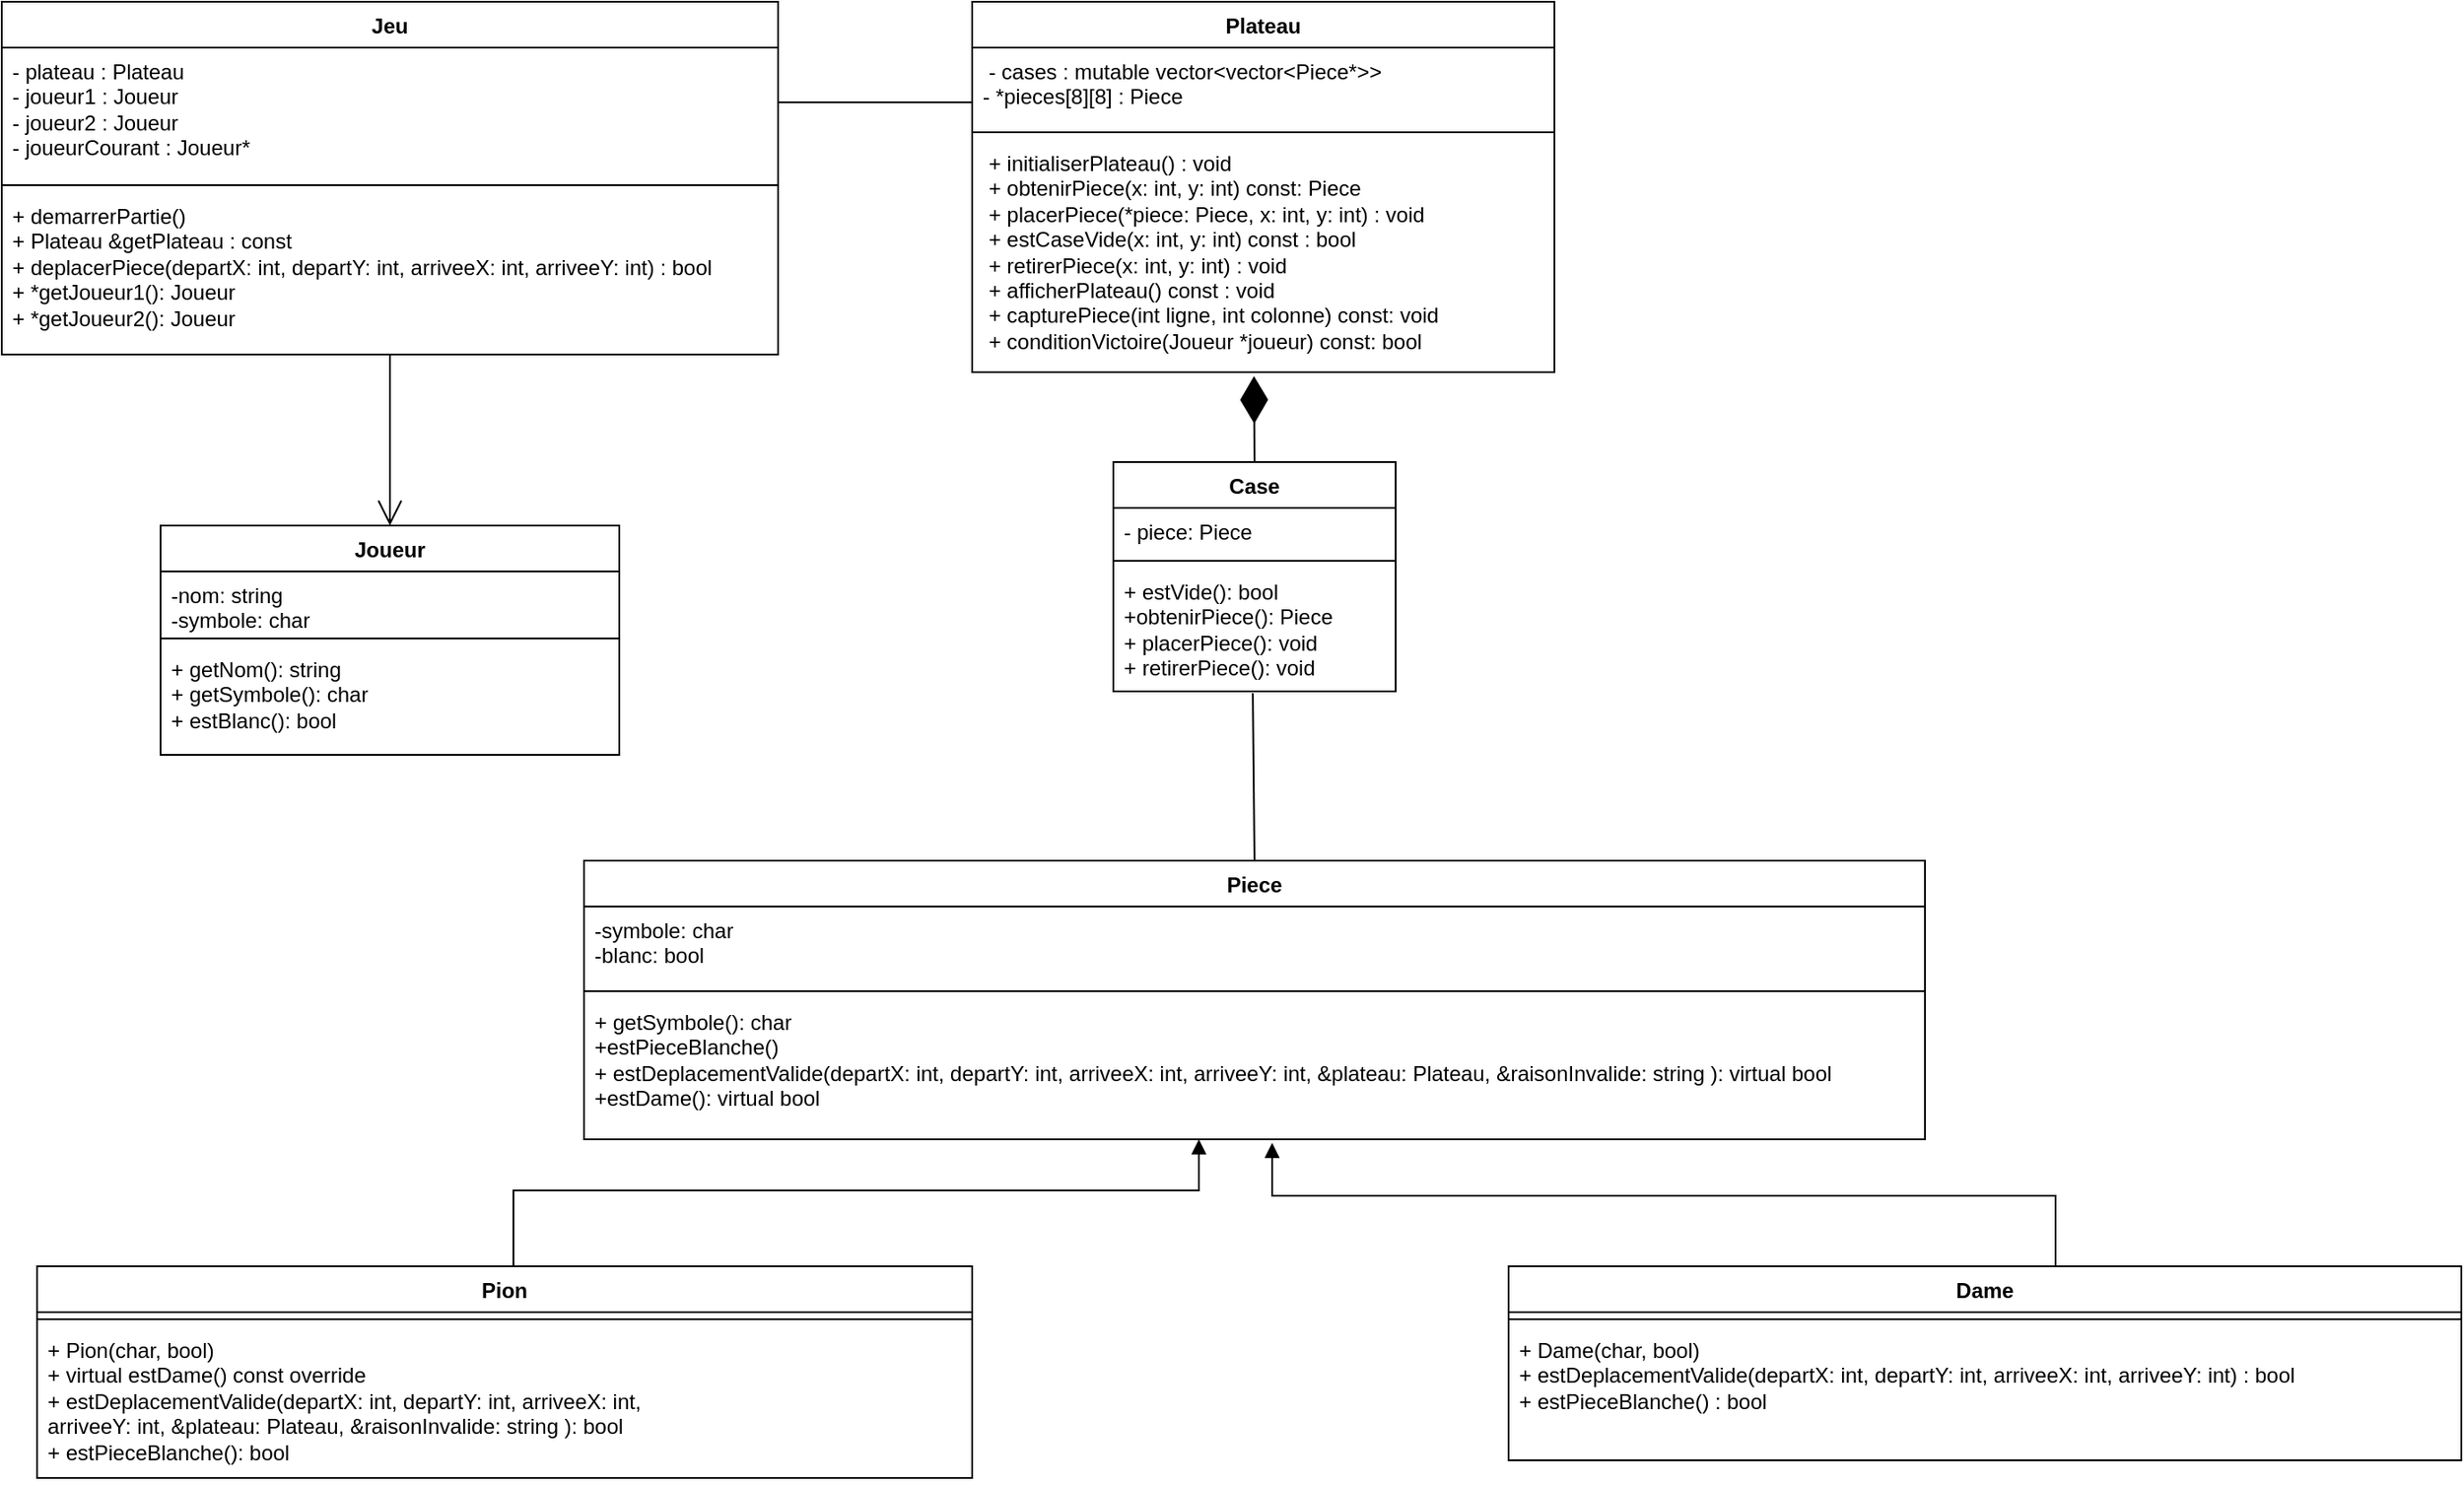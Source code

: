 <mxfile version="24.4.0" type="device">
  <diagram name="Page-1" id="WzTiOs17T8lz-xMgskoK">
    <mxGraphModel dx="2714" dy="1199" grid="1" gridSize="10" guides="1" tooltips="1" connect="1" arrows="1" fold="1" page="1" pageScale="1" pageWidth="827" pageHeight="1169" math="0" shadow="0">
      <root>
        <mxCell id="0" />
        <mxCell id="1" parent="0" />
        <mxCell id="apYhf3He9HpOIiwQHj02-1" value="Jeu" style="swimlane;fontStyle=1;align=center;verticalAlign=top;childLayout=stackLayout;horizontal=1;startSize=26;horizontalStack=0;resizeParent=1;resizeParentMax=0;resizeLast=0;collapsible=1;marginBottom=0;whiteSpace=wrap;html=1;" parent="1" vertex="1">
          <mxGeometry x="-440" y="43" width="440" height="200" as="geometry" />
        </mxCell>
        <mxCell id="apYhf3He9HpOIiwQHj02-2" value="- plateau : Plateau&amp;nbsp;&amp;nbsp;&amp;nbsp;&amp;nbsp;&amp;nbsp;&amp;nbsp;&amp;nbsp;&amp;nbsp;&amp;nbsp;&amp;nbsp;&amp;nbsp;&amp;nbsp;&amp;nbsp;&amp;nbsp;&amp;nbsp;&amp;nbsp;&amp;nbsp;&amp;nbsp;&amp;nbsp; &lt;br&gt;- joueur1 : Joueur&amp;nbsp;&amp;nbsp;&amp;nbsp;&amp;nbsp;&amp;nbsp;&amp;nbsp;&amp;nbsp;&amp;nbsp;&amp;nbsp;&amp;nbsp;&amp;nbsp;&amp;nbsp;&amp;nbsp;&amp;nbsp;&amp;nbsp;&amp;nbsp;&amp;nbsp;&amp;nbsp;&amp;nbsp;&amp;nbsp; &lt;br&gt;- joueur2 : Joueur&amp;nbsp;&amp;nbsp;&amp;nbsp;&amp;nbsp;&amp;nbsp;&amp;nbsp;&amp;nbsp;&amp;nbsp;&amp;nbsp;&amp;nbsp;&amp;nbsp;&amp;nbsp;&amp;nbsp;&amp;nbsp;&amp;nbsp;&amp;nbsp;&amp;nbsp;&amp;nbsp;&amp;nbsp;&amp;nbsp; &lt;br&gt;- joueurCourant : Joueur*&amp;nbsp; " style="text;strokeColor=none;fillColor=none;align=left;verticalAlign=top;spacingLeft=4;spacingRight=4;overflow=hidden;rotatable=0;points=[[0,0.5],[1,0.5]];portConstraint=eastwest;whiteSpace=wrap;html=1;" parent="apYhf3He9HpOIiwQHj02-1" vertex="1">
          <mxGeometry y="26" width="440" height="74" as="geometry" />
        </mxCell>
        <mxCell id="apYhf3He9HpOIiwQHj02-3" value="" style="line;strokeWidth=1;fillColor=none;align=left;verticalAlign=middle;spacingTop=-1;spacingLeft=3;spacingRight=3;rotatable=0;labelPosition=right;points=[];portConstraint=eastwest;strokeColor=inherit;" parent="apYhf3He9HpOIiwQHj02-1" vertex="1">
          <mxGeometry y="100" width="440" height="8" as="geometry" />
        </mxCell>
        <mxCell id="apYhf3He9HpOIiwQHj02-4" value="&lt;div&gt;+ demarrerPartie()&amp;nbsp;&amp;nbsp;&lt;/div&gt;&lt;div&gt;+ Plateau &amp;amp;getPlateau : const &amp;nbsp;&amp;nbsp;&amp;nbsp;&amp;nbsp;&amp;nbsp;&amp;nbsp;&amp;nbsp;&amp;nbsp;&amp;nbsp;&amp;nbsp;&amp;nbsp;&amp;nbsp;&amp;nbsp;&amp;nbsp;&amp;nbsp;&amp;nbsp; &lt;/div&gt;+ deplacerPiece(departX: int, departY: int, arriveeX: int, arriveeY: int) : bool &amp;nbsp;&amp;nbsp; &lt;br&gt;&lt;div&gt;+ *getJoueur1(): Joueur&lt;/div&gt;&lt;div&gt;+ *getJoueur2(): Joueur&lt;/div&gt;" style="text;strokeColor=none;fillColor=none;align=left;verticalAlign=top;spacingLeft=4;spacingRight=4;overflow=hidden;rotatable=0;points=[[0,0.5],[1,0.5]];portConstraint=eastwest;whiteSpace=wrap;html=1;" parent="apYhf3He9HpOIiwQHj02-1" vertex="1">
          <mxGeometry y="108" width="440" height="92" as="geometry" />
        </mxCell>
        <mxCell id="apYhf3He9HpOIiwQHj02-5" value="Plateau" style="swimlane;fontStyle=1;align=center;verticalAlign=top;childLayout=stackLayout;horizontal=1;startSize=26;horizontalStack=0;resizeParent=1;resizeParentMax=0;resizeLast=0;collapsible=1;marginBottom=0;whiteSpace=wrap;html=1;" parent="1" vertex="1">
          <mxGeometry x="110" y="43" width="330" height="210" as="geometry" />
        </mxCell>
        <mxCell id="apYhf3He9HpOIiwQHj02-6" value="&lt;div&gt;&amp;nbsp;- cases : mutable vector&amp;lt;vector&amp;lt;Piece*&amp;gt;&amp;gt;&lt;/div&gt;&lt;div&gt;- *pieces[8][8] : Piece &amp;nbsp;&amp;nbsp;&amp;nbsp;&amp;nbsp;&amp;nbsp;&amp;nbsp;&amp;nbsp;&amp;nbsp;&amp;nbsp;&amp;nbsp;&amp;nbsp;&amp;nbsp;&amp;nbsp;&amp;nbsp;&amp;nbsp; &lt;br&gt;&lt;br&gt;&lt;/div&gt;" style="text;strokeColor=none;fillColor=none;align=left;verticalAlign=top;spacingLeft=4;spacingRight=4;overflow=hidden;rotatable=0;points=[[0,0.5],[1,0.5]];portConstraint=eastwest;whiteSpace=wrap;html=1;" parent="apYhf3He9HpOIiwQHj02-5" vertex="1">
          <mxGeometry y="26" width="330" height="44" as="geometry" />
        </mxCell>
        <mxCell id="apYhf3He9HpOIiwQHj02-7" value="" style="line;strokeWidth=1;fillColor=none;align=left;verticalAlign=middle;spacingTop=-1;spacingLeft=3;spacingRight=3;rotatable=0;labelPosition=right;points=[];portConstraint=eastwest;strokeColor=inherit;" parent="apYhf3He9HpOIiwQHj02-5" vertex="1">
          <mxGeometry y="70" width="330" height="8" as="geometry" />
        </mxCell>
        <mxCell id="apYhf3He9HpOIiwQHj02-8" value="&amp;nbsp;+ initialiserPlateau() : void &amp;nbsp;&amp;nbsp;&amp;nbsp;&amp;nbsp;&amp;nbsp;&amp;nbsp;&amp;nbsp;&amp;nbsp;&amp;nbsp;&amp;nbsp;&amp;nbsp; &lt;br&gt;&amp;nbsp;+ obtenirPiece(x: int, y: int) const: Piece &amp;nbsp;&amp;nbsp;&amp;nbsp;&amp;nbsp;&amp;nbsp;&amp;nbsp;&amp;nbsp; &lt;br&gt;&amp;nbsp;+ placerPiece(*piece: Piece,&amp;nbsp;x: int, y: int) : void&lt;br&gt;&amp;nbsp;+ estCaseVide(x: int, y: int) const : bool &amp;nbsp;&amp;nbsp;&amp;nbsp;&amp;nbsp;&amp;nbsp;&amp;nbsp;&amp;nbsp; &lt;br&gt;&amp;nbsp;+ retirerPiece(x: int, y: int) : void &amp;nbsp;&amp;nbsp;&amp;nbsp;&amp;nbsp;&amp;nbsp;&amp;nbsp;&amp;nbsp;&amp;nbsp;&amp;nbsp;&amp;nbsp;&amp;nbsp; &lt;br&gt;&lt;div&gt;&amp;nbsp;+ afficherPlateau() const : void&lt;/div&gt;&lt;div&gt;&amp;nbsp;+ capturePiece(int ligne, int colonne) const: void&lt;br&gt;&amp;nbsp;+ conditionVictoire(Joueur *joueur) const: bool&lt;br&gt; &lt;/div&gt;" style="text;strokeColor=none;fillColor=none;align=left;verticalAlign=top;spacingLeft=4;spacingRight=4;overflow=hidden;rotatable=0;points=[[0,0.5],[1,0.5]];portConstraint=eastwest;whiteSpace=wrap;html=1;" parent="apYhf3He9HpOIiwQHj02-5" vertex="1">
          <mxGeometry y="78" width="330" height="132" as="geometry" />
        </mxCell>
        <mxCell id="apYhf3He9HpOIiwQHj02-13" value="Piece" style="swimlane;fontStyle=1;align=center;verticalAlign=top;childLayout=stackLayout;horizontal=1;startSize=26;horizontalStack=0;resizeParent=1;resizeParentMax=0;resizeLast=0;collapsible=1;marginBottom=0;whiteSpace=wrap;html=1;" parent="1" vertex="1">
          <mxGeometry x="-110" y="530" width="760" height="158" as="geometry" />
        </mxCell>
        <mxCell id="apYhf3He9HpOIiwQHj02-14" value="&lt;div&gt;-symbole: char&lt;/div&gt;&lt;div&gt;-blanc: bool&lt;br&gt;&lt;/div&gt;" style="text;strokeColor=none;fillColor=none;align=left;verticalAlign=top;spacingLeft=4;spacingRight=4;overflow=hidden;rotatable=0;points=[[0,0.5],[1,0.5]];portConstraint=eastwest;whiteSpace=wrap;html=1;" parent="apYhf3He9HpOIiwQHj02-13" vertex="1">
          <mxGeometry y="26" width="760" height="44" as="geometry" />
        </mxCell>
        <mxCell id="apYhf3He9HpOIiwQHj02-15" value="" style="line;strokeWidth=1;fillColor=none;align=left;verticalAlign=middle;spacingTop=-1;spacingLeft=3;spacingRight=3;rotatable=0;labelPosition=right;points=[];portConstraint=eastwest;strokeColor=inherit;" parent="apYhf3He9HpOIiwQHj02-13" vertex="1">
          <mxGeometry y="70" width="760" height="8" as="geometry" />
        </mxCell>
        <mxCell id="apYhf3He9HpOIiwQHj02-16" value="&lt;div&gt;+ getSymbole(): char&lt;/div&gt;&lt;div&gt;+estPieceBlanche()&lt;br&gt;&lt;/div&gt;&lt;div&gt;+ estDeplacementValide(departX: int, departY: int, arriveeX: int, arriveeY: int, &amp;amp;plateau: Plateau, &amp;amp;raisonInvalide: string ): virtual bool&lt;/div&gt;&lt;div&gt;+estDame(): virtual bool&lt;br&gt; &lt;/div&gt;" style="text;strokeColor=none;fillColor=none;align=left;verticalAlign=top;spacingLeft=4;spacingRight=4;overflow=hidden;rotatable=0;points=[[0,0.5],[1,0.5]];portConstraint=eastwest;whiteSpace=wrap;html=1;" parent="apYhf3He9HpOIiwQHj02-13" vertex="1">
          <mxGeometry y="78" width="760" height="80" as="geometry" />
        </mxCell>
        <mxCell id="apYhf3He9HpOIiwQHj02-21" value="Joueur" style="swimlane;fontStyle=1;align=center;verticalAlign=top;childLayout=stackLayout;horizontal=1;startSize=26;horizontalStack=0;resizeParent=1;resizeParentMax=0;resizeLast=0;collapsible=1;marginBottom=0;whiteSpace=wrap;html=1;" parent="1" vertex="1">
          <mxGeometry x="-350" y="340" width="260" height="130" as="geometry" />
        </mxCell>
        <mxCell id="apYhf3He9HpOIiwQHj02-22" value="&lt;div&gt;-nom: string&lt;/div&gt;&lt;div&gt;-symbole: char&lt;br&gt; &lt;/div&gt;" style="text;strokeColor=none;fillColor=none;align=left;verticalAlign=top;spacingLeft=4;spacingRight=4;overflow=hidden;rotatable=0;points=[[0,0.5],[1,0.5]];portConstraint=eastwest;whiteSpace=wrap;html=1;" parent="apYhf3He9HpOIiwQHj02-21" vertex="1">
          <mxGeometry y="26" width="260" height="34" as="geometry" />
        </mxCell>
        <mxCell id="apYhf3He9HpOIiwQHj02-23" value="" style="line;strokeWidth=1;fillColor=none;align=left;verticalAlign=middle;spacingTop=-1;spacingLeft=3;spacingRight=3;rotatable=0;labelPosition=right;points=[];portConstraint=eastwest;strokeColor=inherit;" parent="apYhf3He9HpOIiwQHj02-21" vertex="1">
          <mxGeometry y="60" width="260" height="8" as="geometry" />
        </mxCell>
        <mxCell id="apYhf3He9HpOIiwQHj02-24" value="+ getNom(): string&lt;br&gt;+ getSymbole(): char&lt;br&gt;+ estBlanc(): bool" style="text;strokeColor=none;fillColor=none;align=left;verticalAlign=top;spacingLeft=4;spacingRight=4;overflow=hidden;rotatable=0;points=[[0,0.5],[1,0.5]];portConstraint=eastwest;whiteSpace=wrap;html=1;" parent="apYhf3He9HpOIiwQHj02-21" vertex="1">
          <mxGeometry y="68" width="260" height="62" as="geometry" />
        </mxCell>
        <mxCell id="SstvhwbqLO5FjwIo11Lo-2" value="Case" style="swimlane;fontStyle=1;align=center;verticalAlign=top;childLayout=stackLayout;horizontal=1;startSize=26;horizontalStack=0;resizeParent=1;resizeParentMax=0;resizeLast=0;collapsible=1;marginBottom=0;whiteSpace=wrap;html=1;" parent="1" vertex="1">
          <mxGeometry x="190" y="304" width="160" height="130" as="geometry" />
        </mxCell>
        <mxCell id="SstvhwbqLO5FjwIo11Lo-3" value="- piece: Piece" style="text;strokeColor=none;fillColor=none;align=left;verticalAlign=top;spacingLeft=4;spacingRight=4;overflow=hidden;rotatable=0;points=[[0,0.5],[1,0.5]];portConstraint=eastwest;whiteSpace=wrap;html=1;" parent="SstvhwbqLO5FjwIo11Lo-2" vertex="1">
          <mxGeometry y="26" width="160" height="26" as="geometry" />
        </mxCell>
        <mxCell id="SstvhwbqLO5FjwIo11Lo-4" value="" style="line;strokeWidth=1;fillColor=none;align=left;verticalAlign=middle;spacingTop=-1;spacingLeft=3;spacingRight=3;rotatable=0;labelPosition=right;points=[];portConstraint=eastwest;strokeColor=inherit;" parent="SstvhwbqLO5FjwIo11Lo-2" vertex="1">
          <mxGeometry y="52" width="160" height="8" as="geometry" />
        </mxCell>
        <mxCell id="SstvhwbqLO5FjwIo11Lo-5" value="&lt;div&gt;+ estVide(): bool&lt;/div&gt;&lt;div&gt;+obtenirPiece(): Piece&lt;/div&gt;&lt;div&gt;+ placerPiece(): void&lt;/div&gt;&lt;div&gt;+ retirerPiece(): void&lt;br&gt;&lt;/div&gt;" style="text;strokeColor=none;fillColor=none;align=left;verticalAlign=top;spacingLeft=4;spacingRight=4;overflow=hidden;rotatable=0;points=[[0,0.5],[1,0.5]];portConstraint=eastwest;whiteSpace=wrap;html=1;" parent="SstvhwbqLO5FjwIo11Lo-2" vertex="1">
          <mxGeometry y="60" width="160" height="70" as="geometry" />
        </mxCell>
        <mxCell id="SstvhwbqLO5FjwIo11Lo-7" value="Pion" style="swimlane;fontStyle=1;align=center;verticalAlign=top;childLayout=stackLayout;horizontal=1;startSize=26;horizontalStack=0;resizeParent=1;resizeParentMax=0;resizeLast=0;collapsible=1;marginBottom=0;whiteSpace=wrap;html=1;" parent="1" vertex="1">
          <mxGeometry x="-420" y="760" width="530" height="120" as="geometry" />
        </mxCell>
        <mxCell id="SstvhwbqLO5FjwIo11Lo-9" value="" style="line;strokeWidth=1;fillColor=none;align=left;verticalAlign=middle;spacingTop=-1;spacingLeft=3;spacingRight=3;rotatable=0;labelPosition=right;points=[];portConstraint=eastwest;strokeColor=inherit;" parent="SstvhwbqLO5FjwIo11Lo-7" vertex="1">
          <mxGeometry y="26" width="530" height="8" as="geometry" />
        </mxCell>
        <mxCell id="SstvhwbqLO5FjwIo11Lo-10" value="+ Pion(char, bool)&amp;nbsp;&amp;nbsp;&amp;nbsp;&amp;nbsp;&amp;nbsp;&amp;nbsp;&amp;nbsp;&amp;nbsp;&amp;nbsp;&amp;nbsp;&amp;nbsp;&amp;nbsp;&amp;nbsp;&amp;nbsp;&amp;nbsp;&amp;nbsp;&amp;nbsp;&amp;nbsp;&amp;nbsp;&amp;nbsp; &lt;br&gt;+ virtual estDame() const override&amp;nbsp;&amp;nbsp;&amp;nbsp;&amp;nbsp; &lt;br&gt;&lt;div&gt;+ estDeplacementValide(departX: int, departY: int, arriveeX: int, &lt;br&gt;arriveeY: int, &amp;amp;plateau: Plateau, &amp;amp;raisonInvalide: string ): bool&lt;/div&gt;&lt;div&gt;+ estPieceBlanche(): bool&lt;br&gt;&lt;/div&gt;&lt;div&gt;&lt;br&gt;&lt;/div&gt;" style="text;strokeColor=none;fillColor=none;align=left;verticalAlign=top;spacingLeft=4;spacingRight=4;overflow=hidden;rotatable=0;points=[[0,0.5],[1,0.5]];portConstraint=eastwest;whiteSpace=wrap;html=1;" parent="SstvhwbqLO5FjwIo11Lo-7" vertex="1">
          <mxGeometry y="34" width="530" height="86" as="geometry" />
        </mxCell>
        <mxCell id="SstvhwbqLO5FjwIo11Lo-11" value="Dame" style="swimlane;fontStyle=1;align=center;verticalAlign=top;childLayout=stackLayout;horizontal=1;startSize=26;horizontalStack=0;resizeParent=1;resizeParentMax=0;resizeLast=0;collapsible=1;marginBottom=0;whiteSpace=wrap;html=1;" parent="1" vertex="1">
          <mxGeometry x="414" y="760" width="540" height="110" as="geometry" />
        </mxCell>
        <mxCell id="SstvhwbqLO5FjwIo11Lo-13" value="" style="line;strokeWidth=1;fillColor=none;align=left;verticalAlign=middle;spacingTop=-1;spacingLeft=3;spacingRight=3;rotatable=0;labelPosition=right;points=[];portConstraint=eastwest;strokeColor=inherit;" parent="SstvhwbqLO5FjwIo11Lo-11" vertex="1">
          <mxGeometry y="26" width="540" height="8" as="geometry" />
        </mxCell>
        <mxCell id="SstvhwbqLO5FjwIo11Lo-14" value="+ Dame(char, bool)&amp;nbsp;&amp;nbsp;&amp;nbsp;&amp;nbsp;&amp;nbsp;&amp;nbsp;&amp;nbsp;&amp;nbsp;&amp;nbsp;&amp;nbsp;&amp;nbsp;&amp;nbsp;&amp;nbsp;&amp;nbsp;&amp;nbsp;&amp;nbsp;&amp;nbsp;&amp;nbsp;&amp;nbsp;&amp;nbsp; &lt;br&gt;&lt;div&gt;+ estDeplacementValide(departX: int, departY: int, arriveeX: int, arriveeY: int) : bool&lt;/div&gt;&lt;div&gt;+ estPieceBlanche() : bool&lt;br&gt;&lt;br&gt;&lt;/div&gt;" style="text;strokeColor=none;fillColor=none;align=left;verticalAlign=top;spacingLeft=4;spacingRight=4;overflow=hidden;rotatable=0;points=[[0,0.5],[1,0.5]];portConstraint=eastwest;whiteSpace=wrap;html=1;" parent="SstvhwbqLO5FjwIo11Lo-11" vertex="1">
          <mxGeometry y="34" width="540" height="76" as="geometry" />
        </mxCell>
        <mxCell id="CXNV6-co6j6lhNFrVAeE-2" value="" style="endArrow=diamondThin;endFill=1;endSize=24;html=1;rounded=0;entryX=0.484;entryY=1.017;entryDx=0;entryDy=0;entryPerimeter=0;exitX=0.5;exitY=0;exitDx=0;exitDy=0;" edge="1" parent="1" source="SstvhwbqLO5FjwIo11Lo-2" target="apYhf3He9HpOIiwQHj02-8">
          <mxGeometry width="160" relative="1" as="geometry">
            <mxPoint x="150" y="330" as="sourcePoint" />
            <mxPoint x="310" y="330" as="targetPoint" />
          </mxGeometry>
        </mxCell>
        <mxCell id="CXNV6-co6j6lhNFrVAeE-3" value="" style="endArrow=none;html=1;rounded=0;exitX=0.5;exitY=0;exitDx=0;exitDy=0;entryX=0.494;entryY=1.014;entryDx=0;entryDy=0;entryPerimeter=0;" edge="1" parent="1" source="apYhf3He9HpOIiwQHj02-13" target="SstvhwbqLO5FjwIo11Lo-5">
          <mxGeometry width="50" height="50" relative="1" as="geometry">
            <mxPoint x="200" y="440" as="sourcePoint" />
            <mxPoint x="260" y="440" as="targetPoint" />
          </mxGeometry>
        </mxCell>
        <mxCell id="CXNV6-co6j6lhNFrVAeE-4" value="" style="endArrow=block;endFill=1;html=1;edgeStyle=orthogonalEdgeStyle;align=left;verticalAlign=top;rounded=0;exitX=0.5;exitY=0;exitDx=0;exitDy=0;entryX=0.561;entryY=1.033;entryDx=0;entryDy=0;entryPerimeter=0;" edge="1" parent="1">
          <mxGeometry x="-1" relative="1" as="geometry">
            <mxPoint x="-190" y="760" as="sourcePoint" />
            <mxPoint x="238.48" y="688.0" as="targetPoint" />
            <Array as="points">
              <mxPoint x="-150" y="760" />
              <mxPoint x="-150" y="717" />
              <mxPoint x="239" y="717" />
            </Array>
          </mxGeometry>
        </mxCell>
        <mxCell id="CXNV6-co6j6lhNFrVAeE-10" value="" style="endArrow=block;endFill=1;html=1;edgeStyle=orthogonalEdgeStyle;align=left;verticalAlign=top;rounded=0;exitX=0.5;exitY=0;exitDx=0;exitDy=0;" edge="1" parent="1">
          <mxGeometry x="-1" relative="1" as="geometry">
            <mxPoint x="724.0" y="760" as="sourcePoint" />
            <mxPoint x="280" y="690" as="targetPoint" />
            <Array as="points">
              <mxPoint x="724" y="720" />
              <mxPoint x="280" y="720" />
            </Array>
          </mxGeometry>
        </mxCell>
        <mxCell id="CXNV6-co6j6lhNFrVAeE-13" value="" style="endArrow=open;endFill=1;endSize=12;html=1;rounded=0;exitX=0.5;exitY=1;exitDx=0;exitDy=0;exitPerimeter=0;entryX=0.5;entryY=0;entryDx=0;entryDy=0;" edge="1" parent="1" source="apYhf3He9HpOIiwQHj02-4" target="apYhf3He9HpOIiwQHj02-21">
          <mxGeometry width="160" relative="1" as="geometry">
            <mxPoint x="-120" y="280" as="sourcePoint" />
            <mxPoint x="40" y="280" as="targetPoint" />
          </mxGeometry>
        </mxCell>
        <mxCell id="CXNV6-co6j6lhNFrVAeE-14" value="" style="endArrow=none;html=1;rounded=0;entryX=0;entryY=-0.008;entryDx=0;entryDy=0;entryPerimeter=0;" edge="1" parent="1">
          <mxGeometry width="50" height="50" relative="1" as="geometry">
            <mxPoint y="100.06" as="sourcePoint" />
            <mxPoint x="110" y="100.004" as="targetPoint" />
          </mxGeometry>
        </mxCell>
      </root>
    </mxGraphModel>
  </diagram>
</mxfile>
